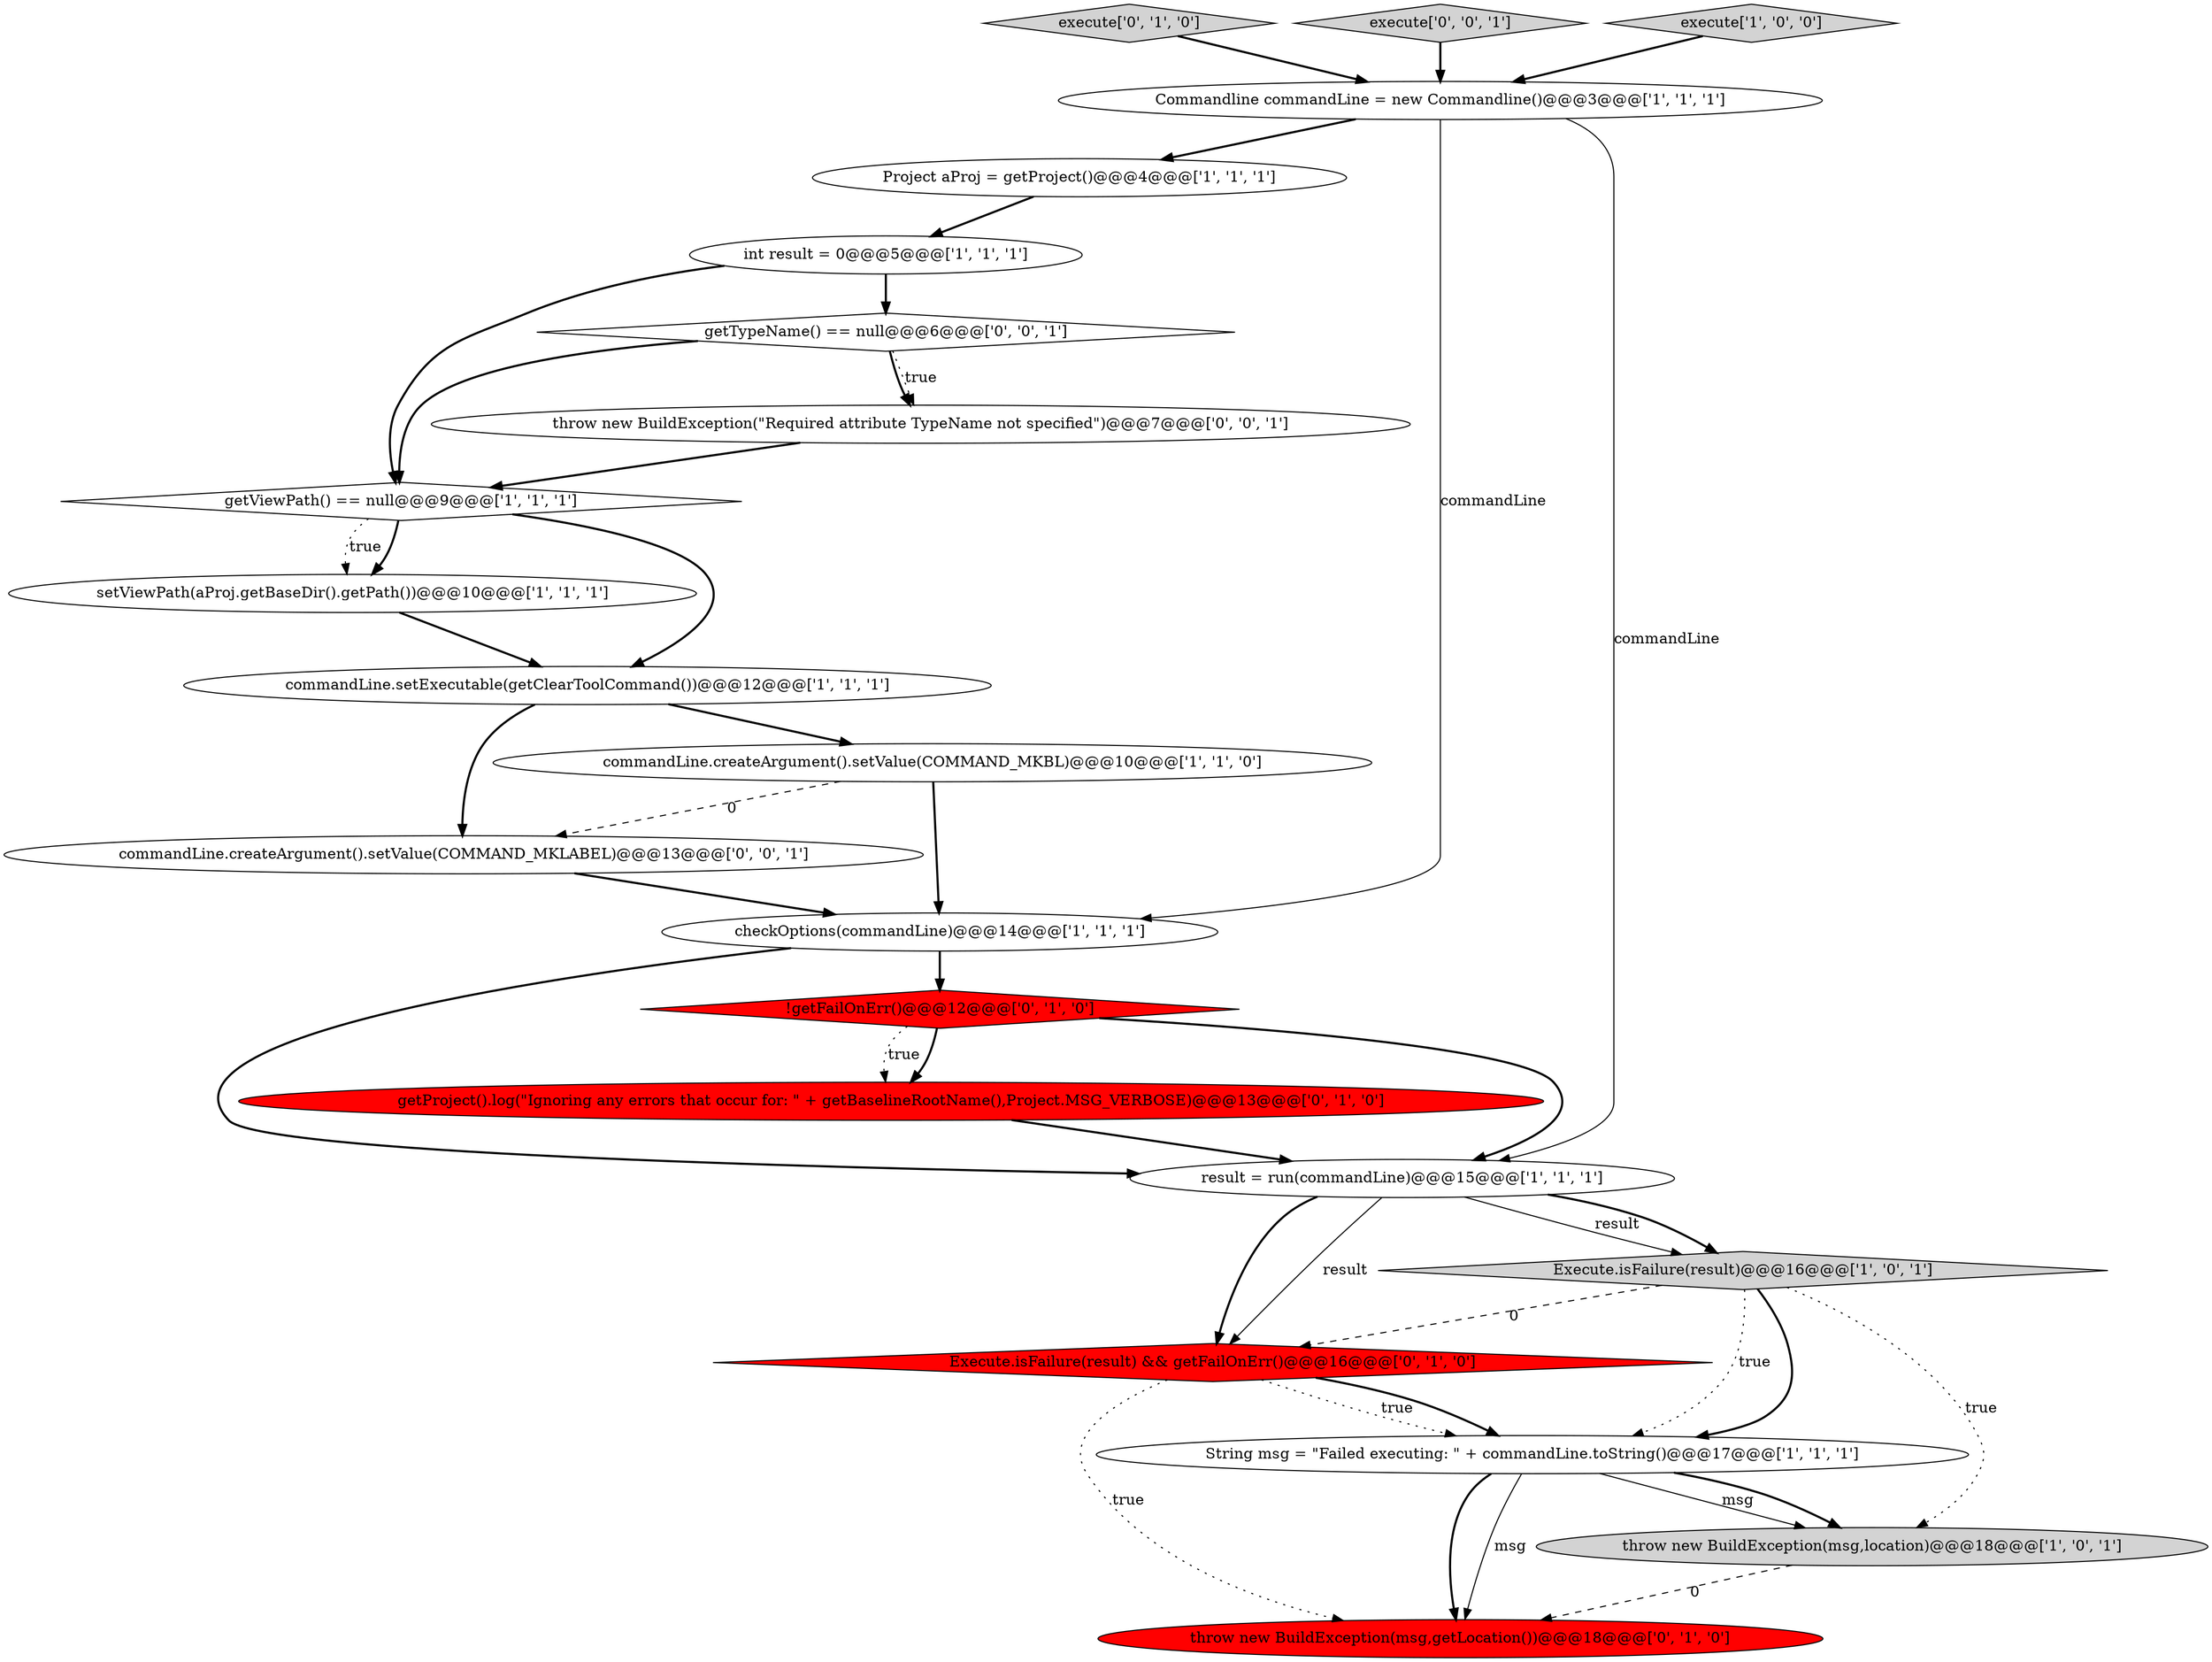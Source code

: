 digraph {
7 [style = filled, label = "Project aProj = getProject()@@@4@@@['1', '1', '1']", fillcolor = white, shape = ellipse image = "AAA0AAABBB1BBB"];
17 [style = filled, label = "!getFailOnErr()@@@12@@@['0', '1', '0']", fillcolor = red, shape = diamond image = "AAA1AAABBB2BBB"];
8 [style = filled, label = "checkOptions(commandLine)@@@14@@@['1', '1', '1']", fillcolor = white, shape = ellipse image = "AAA0AAABBB1BBB"];
9 [style = filled, label = "Commandline commandLine = new Commandline()@@@3@@@['1', '1', '1']", fillcolor = white, shape = ellipse image = "AAA0AAABBB1BBB"];
16 [style = filled, label = "Execute.isFailure(result) && getFailOnErr()@@@16@@@['0', '1', '0']", fillcolor = red, shape = diamond image = "AAA1AAABBB2BBB"];
14 [style = filled, label = "throw new BuildException(msg,getLocation())@@@18@@@['0', '1', '0']", fillcolor = red, shape = ellipse image = "AAA1AAABBB2BBB"];
13 [style = filled, label = "getProject().log(\"Ignoring any errors that occur for: \" + getBaselineRootName(),Project.MSG_VERBOSE)@@@13@@@['0', '1', '0']", fillcolor = red, shape = ellipse image = "AAA1AAABBB2BBB"];
19 [style = filled, label = "throw new BuildException(\"Required attribute TypeName not specified\")@@@7@@@['0', '0', '1']", fillcolor = white, shape = ellipse image = "AAA0AAABBB3BBB"];
21 [style = filled, label = "commandLine.createArgument().setValue(COMMAND_MKLABEL)@@@13@@@['0', '0', '1']", fillcolor = white, shape = ellipse image = "AAA0AAABBB3BBB"];
3 [style = filled, label = "result = run(commandLine)@@@15@@@['1', '1', '1']", fillcolor = white, shape = ellipse image = "AAA0AAABBB1BBB"];
6 [style = filled, label = "setViewPath(aProj.getBaseDir().getPath())@@@10@@@['1', '1', '1']", fillcolor = white, shape = ellipse image = "AAA0AAABBB1BBB"];
18 [style = filled, label = "getTypeName() == null@@@6@@@['0', '0', '1']", fillcolor = white, shape = diamond image = "AAA0AAABBB3BBB"];
11 [style = filled, label = "commandLine.setExecutable(getClearToolCommand())@@@12@@@['1', '1', '1']", fillcolor = white, shape = ellipse image = "AAA0AAABBB1BBB"];
15 [style = filled, label = "execute['0', '1', '0']", fillcolor = lightgray, shape = diamond image = "AAA0AAABBB2BBB"];
20 [style = filled, label = "execute['0', '0', '1']", fillcolor = lightgray, shape = diamond image = "AAA0AAABBB3BBB"];
0 [style = filled, label = "execute['1', '0', '0']", fillcolor = lightgray, shape = diamond image = "AAA0AAABBB1BBB"];
12 [style = filled, label = "throw new BuildException(msg,location)@@@18@@@['1', '0', '1']", fillcolor = lightgray, shape = ellipse image = "AAA0AAABBB1BBB"];
5 [style = filled, label = "commandLine.createArgument().setValue(COMMAND_MKBL)@@@10@@@['1', '1', '0']", fillcolor = white, shape = ellipse image = "AAA0AAABBB1BBB"];
4 [style = filled, label = "String msg = \"Failed executing: \" + commandLine.toString()@@@17@@@['1', '1', '1']", fillcolor = white, shape = ellipse image = "AAA0AAABBB1BBB"];
10 [style = filled, label = "Execute.isFailure(result)@@@16@@@['1', '0', '1']", fillcolor = lightgray, shape = diamond image = "AAA0AAABBB1BBB"];
1 [style = filled, label = "int result = 0@@@5@@@['1', '1', '1']", fillcolor = white, shape = ellipse image = "AAA0AAABBB1BBB"];
2 [style = filled, label = "getViewPath() == null@@@9@@@['1', '1', '1']", fillcolor = white, shape = diamond image = "AAA0AAABBB1BBB"];
5->8 [style = bold, label=""];
0->9 [style = bold, label=""];
4->14 [style = bold, label=""];
10->12 [style = dotted, label="true"];
7->1 [style = bold, label=""];
20->9 [style = bold, label=""];
2->6 [style = bold, label=""];
4->14 [style = solid, label="msg"];
11->21 [style = bold, label=""];
3->10 [style = solid, label="result"];
8->3 [style = bold, label=""];
18->19 [style = dotted, label="true"];
18->19 [style = bold, label=""];
21->8 [style = bold, label=""];
1->18 [style = bold, label=""];
19->2 [style = bold, label=""];
3->16 [style = bold, label=""];
18->2 [style = bold, label=""];
9->7 [style = bold, label=""];
16->4 [style = dotted, label="true"];
4->12 [style = solid, label="msg"];
9->3 [style = solid, label="commandLine"];
8->17 [style = bold, label=""];
3->10 [style = bold, label=""];
11->5 [style = bold, label=""];
3->16 [style = solid, label="result"];
12->14 [style = dashed, label="0"];
13->3 [style = bold, label=""];
2->6 [style = dotted, label="true"];
15->9 [style = bold, label=""];
6->11 [style = bold, label=""];
16->14 [style = dotted, label="true"];
17->3 [style = bold, label=""];
10->4 [style = bold, label=""];
4->12 [style = bold, label=""];
5->21 [style = dashed, label="0"];
9->8 [style = solid, label="commandLine"];
1->2 [style = bold, label=""];
17->13 [style = bold, label=""];
10->16 [style = dashed, label="0"];
10->4 [style = dotted, label="true"];
16->4 [style = bold, label=""];
17->13 [style = dotted, label="true"];
2->11 [style = bold, label=""];
}

